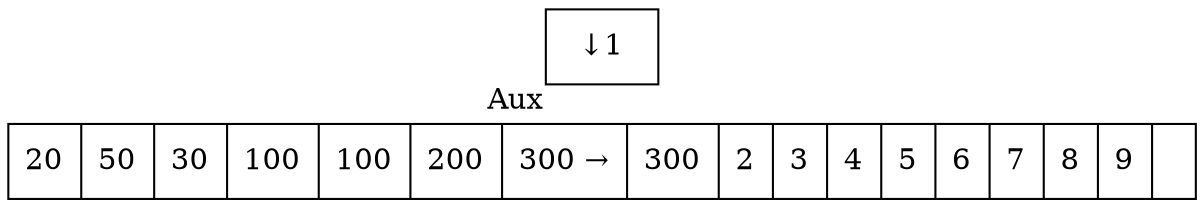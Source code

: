 digraph G{ node [shape = record ];
 rankdir=LR;X[label="{ 20|50|30|100|100|200|300 → |300|2|3|4|5|6|7|8|9|}"]
2[label=" { ↓ 1}"xlabel="Aux"]
}
